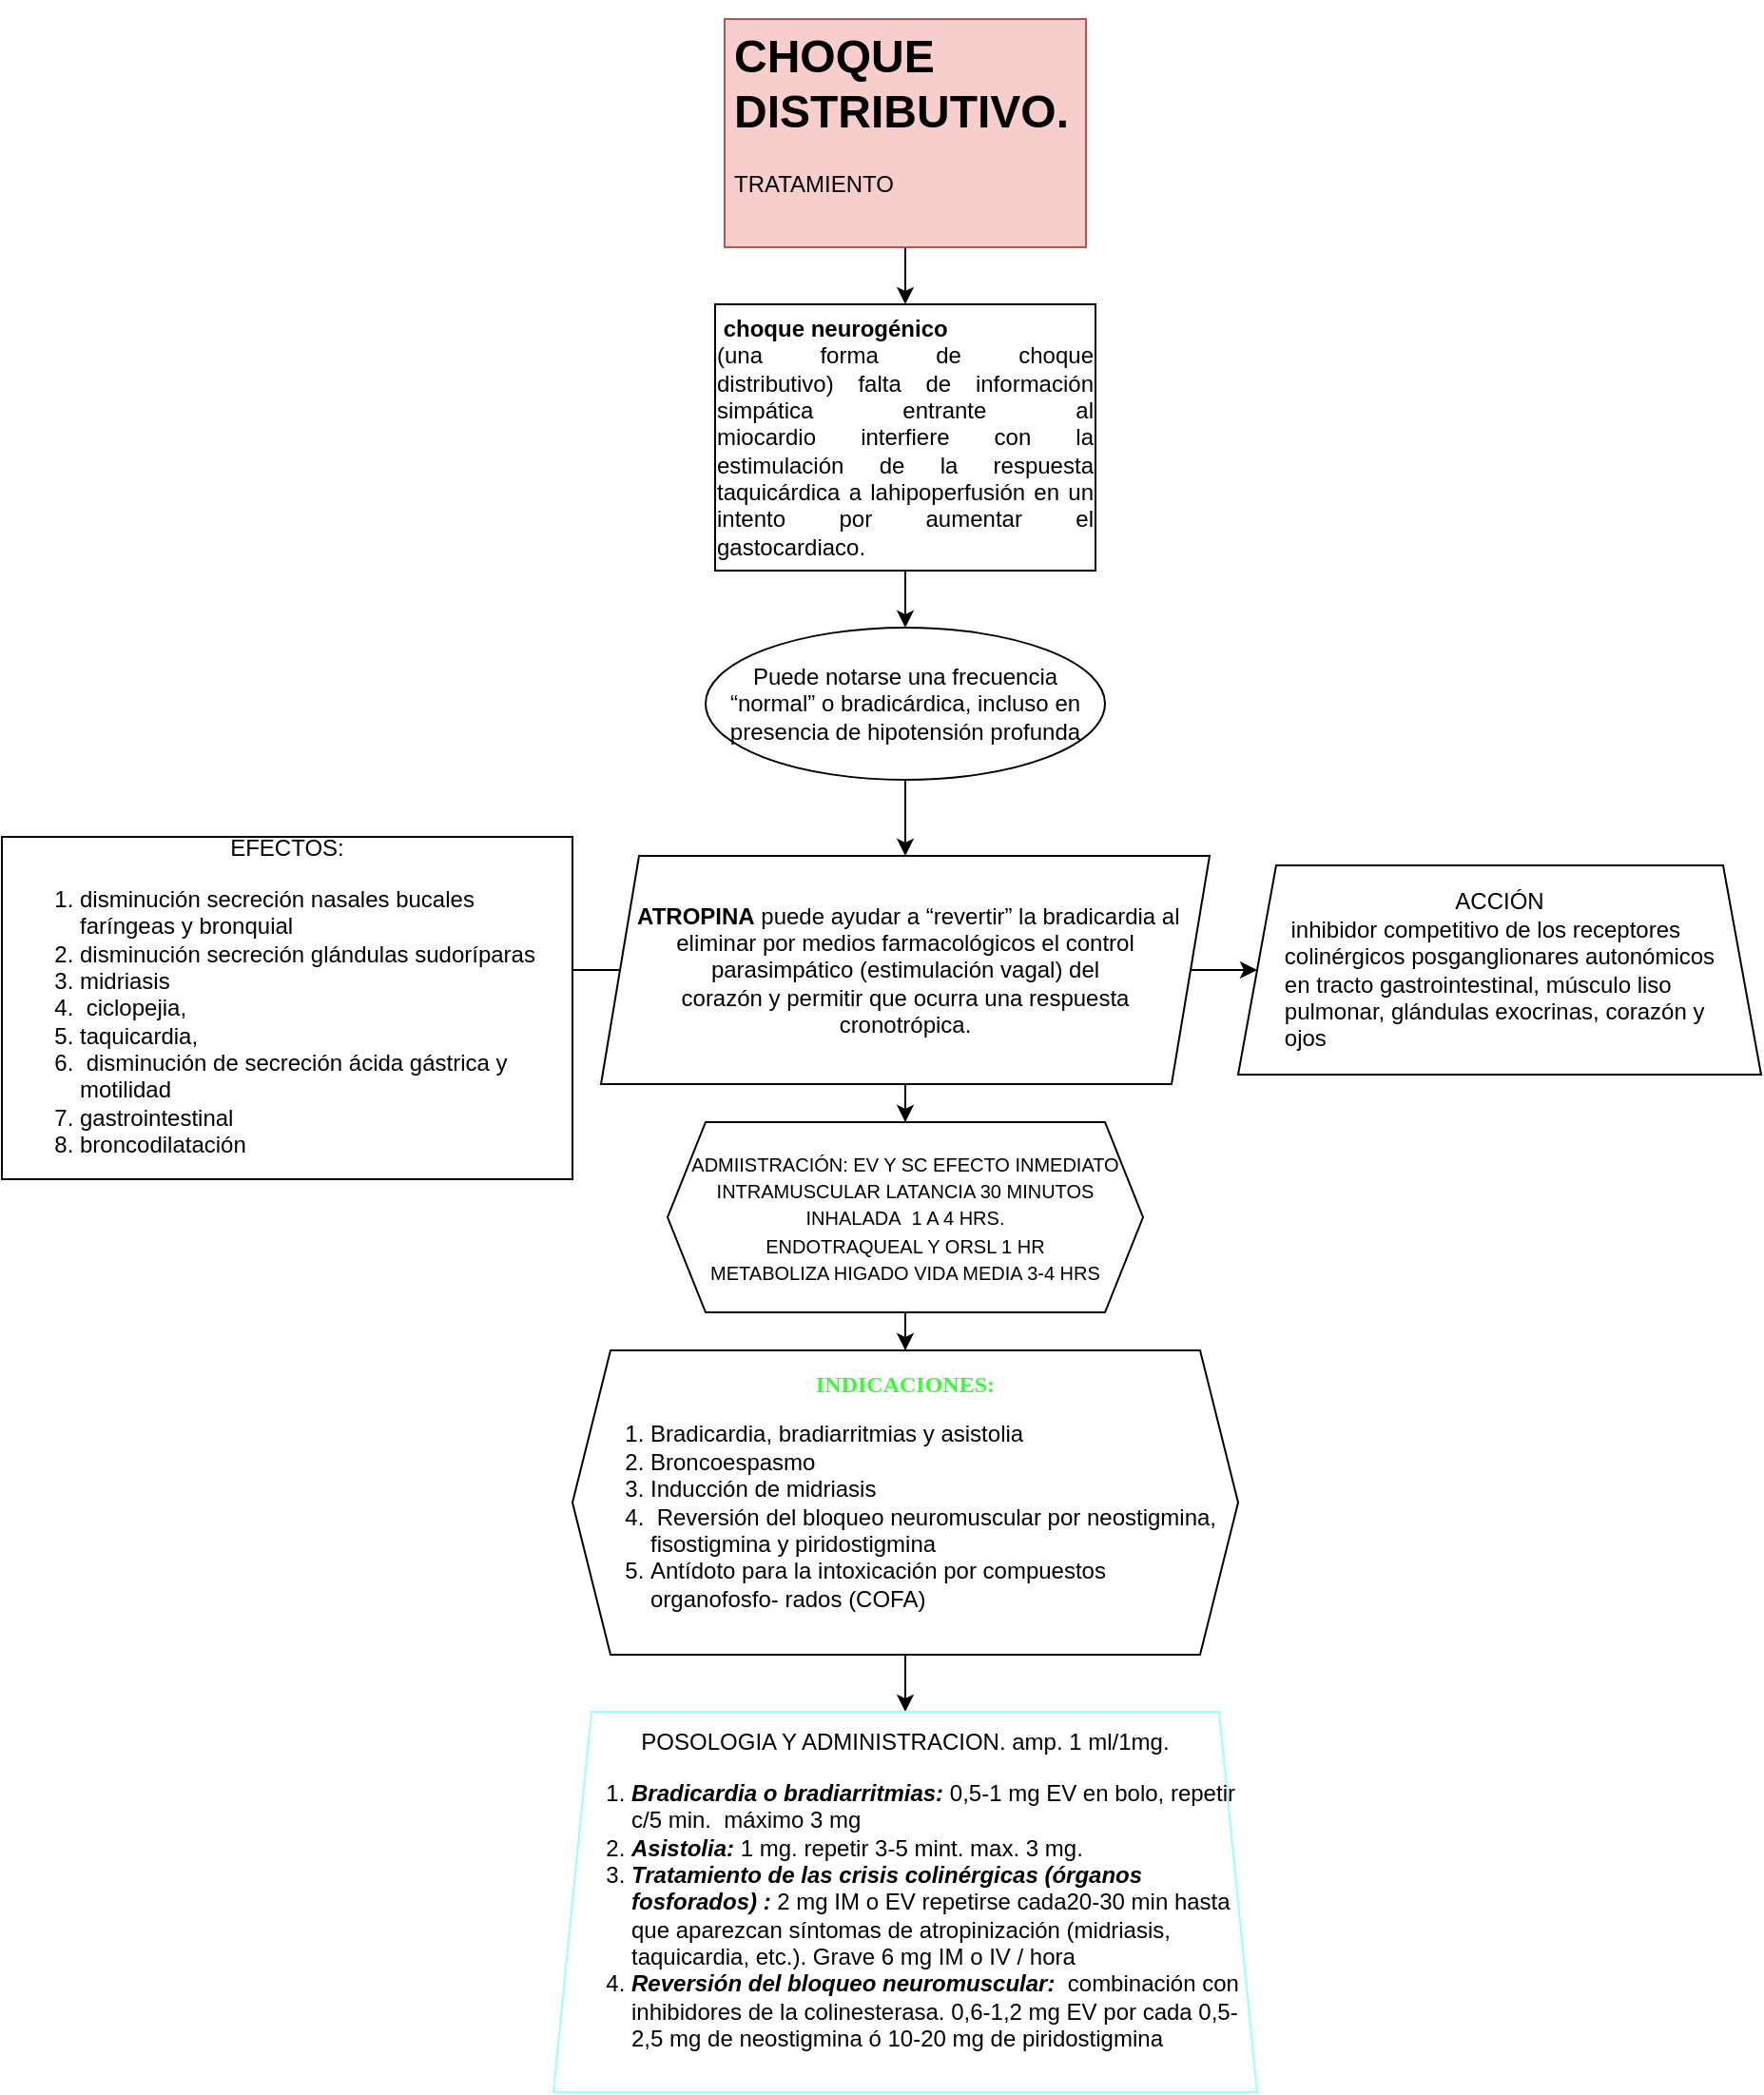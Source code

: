 <mxfile version="14.9.3" type="github">
  <diagram id="zSH6PqrhkxZ59juPt8eV" name="Page-1">
    <mxGraphModel dx="1695" dy="1633" grid="1" gridSize="10" guides="1" tooltips="1" connect="1" arrows="1" fold="1" page="1" pageScale="1" pageWidth="827" pageHeight="1169" math="0" shadow="0">
      <root>
        <mxCell id="0" />
        <mxCell id="1" parent="0" />
        <mxCell id="kWgAWrhs7YiOHanZE00N-3" value="" style="edgeStyle=orthogonalEdgeStyle;rounded=0;orthogonalLoop=1;jettySize=auto;html=1;" edge="1" parent="1" source="kWgAWrhs7YiOHanZE00N-1" target="kWgAWrhs7YiOHanZE00N-2">
          <mxGeometry relative="1" as="geometry" />
        </mxCell>
        <mxCell id="kWgAWrhs7YiOHanZE00N-1" value="&lt;h1&gt;CHOQUE DISTRIBUTIVO.&lt;/h1&gt;&lt;p&gt;TRATAMIENTO&lt;/p&gt;" style="text;html=1;strokeColor=#b85450;fillColor=#f8cecc;spacing=5;spacingTop=-20;whiteSpace=wrap;overflow=hidden;rounded=0;" vertex="1" parent="1">
          <mxGeometry x="310" y="-60" width="190" height="120" as="geometry" />
        </mxCell>
        <mxCell id="kWgAWrhs7YiOHanZE00N-7" value="" style="edgeStyle=orthogonalEdgeStyle;rounded=0;orthogonalLoop=1;jettySize=auto;html=1;" edge="1" parent="1" source="kWgAWrhs7YiOHanZE00N-2" target="kWgAWrhs7YiOHanZE00N-6">
          <mxGeometry relative="1" as="geometry" />
        </mxCell>
        <mxCell id="kWgAWrhs7YiOHanZE00N-2" value="&lt;div style=&quot;text-align: justify&quot;&gt;&lt;b&gt;&amp;nbsp;choque neurogénico&lt;/b&gt;&lt;span&gt;&amp;nbsp;&lt;/span&gt;&lt;/div&gt;&lt;div style=&quot;text-align: justify&quot;&gt;&lt;span&gt;(una forma de choque distributivo)&lt;/span&gt;&lt;span&gt;&amp;nbsp;falta de información simpática entrante al miocardio&amp;nbsp;&lt;/span&gt;&lt;span&gt;interfi&lt;/span&gt;&lt;span&gt;ere con la estimulación de la respuesta taquicárdica a la&lt;/span&gt;&lt;span&gt;hipoperfusión en un intento por aumentar el gasto&lt;/span&gt;&lt;span&gt;cardiaco.&lt;/span&gt;&lt;/div&gt;" style="whiteSpace=wrap;html=1;" vertex="1" parent="1">
          <mxGeometry x="305" y="90" width="200" height="140" as="geometry" />
        </mxCell>
        <mxCell id="kWgAWrhs7YiOHanZE00N-9" value="" style="edgeStyle=orthogonalEdgeStyle;rounded=0;orthogonalLoop=1;jettySize=auto;html=1;" edge="1" parent="1" source="kWgAWrhs7YiOHanZE00N-6" target="kWgAWrhs7YiOHanZE00N-8">
          <mxGeometry relative="1" as="geometry" />
        </mxCell>
        <mxCell id="kWgAWrhs7YiOHanZE00N-6" value="&lt;div&gt;Puede notarse una frecuencia&lt;/div&gt;&lt;div&gt;“normal” o bradicárdica, incluso en presencia de hipotensión profunda&lt;/div&gt;" style="ellipse;whiteSpace=wrap;html=1;" vertex="1" parent="1">
          <mxGeometry x="300" y="260" width="210" height="80" as="geometry" />
        </mxCell>
        <mxCell id="kWgAWrhs7YiOHanZE00N-11" value="" style="edgeStyle=orthogonalEdgeStyle;rounded=0;orthogonalLoop=1;jettySize=auto;html=1;" edge="1" parent="1" source="kWgAWrhs7YiOHanZE00N-8" target="kWgAWrhs7YiOHanZE00N-10">
          <mxGeometry relative="1" as="geometry" />
        </mxCell>
        <mxCell id="kWgAWrhs7YiOHanZE00N-14" value="" style="edgeStyle=orthogonalEdgeStyle;rounded=0;orthogonalLoop=1;jettySize=auto;html=1;" edge="1" parent="1" source="kWgAWrhs7YiOHanZE00N-8" target="kWgAWrhs7YiOHanZE00N-13">
          <mxGeometry relative="1" as="geometry" />
        </mxCell>
        <mxCell id="kWgAWrhs7YiOHanZE00N-16" value="" style="edgeStyle=orthogonalEdgeStyle;rounded=0;orthogonalLoop=1;jettySize=auto;html=1;" edge="1" parent="1" source="kWgAWrhs7YiOHanZE00N-8" target="kWgAWrhs7YiOHanZE00N-15">
          <mxGeometry relative="1" as="geometry" />
        </mxCell>
        <mxCell id="kWgAWrhs7YiOHanZE00N-8" value="&lt;div&gt;&amp;nbsp;&lt;b&gt;ATROPINA&amp;nbsp;&lt;/b&gt;puede ayudar a “revertir” la&amp;nbsp;&lt;span&gt;bradicardia al eliminar por medios farmacológicos el control parasimpático (estimulación&amp;nbsp;&lt;/span&gt;&lt;span&gt;vagal) del&lt;/span&gt;&lt;/div&gt;&lt;div&gt;corazón y permitir que&amp;nbsp;&lt;span&gt;ocurra una respuesta&lt;/span&gt;&lt;/div&gt;&lt;div&gt;cronotrópica.&lt;/div&gt;" style="shape=parallelogram;perimeter=parallelogramPerimeter;whiteSpace=wrap;html=1;fixedSize=1;" vertex="1" parent="1">
          <mxGeometry x="245" y="380" width="320" height="120" as="geometry" />
        </mxCell>
        <mxCell id="kWgAWrhs7YiOHanZE00N-10" value="&lt;div&gt;ACCIÓN&lt;/div&gt;&lt;div style=&quot;text-align: justify&quot;&gt;&amp;nbsp;inhibidor competitivo de los receptores&lt;/div&gt;&lt;div style=&quot;text-align: justify&quot;&gt;colinérgicos posganglionares autonómicos&lt;/div&gt;&lt;div style=&quot;text-align: justify&quot;&gt;en tracto&amp;nbsp;&lt;span&gt;gastrointestinal, músculo liso&lt;/span&gt;&lt;/div&gt;&lt;div style=&quot;text-align: justify&quot;&gt;pulmonar, glándulas exocrinas,&amp;nbsp;&lt;span&gt;corazón y&lt;/span&gt;&lt;/div&gt;&lt;div style=&quot;text-align: justify&quot;&gt;ojos&lt;/div&gt;" style="shape=trapezoid;perimeter=trapezoidPerimeter;whiteSpace=wrap;html=1;fixedSize=1;align=center;" vertex="1" parent="1">
          <mxGeometry x="580" y="385" width="275" height="110" as="geometry" />
        </mxCell>
        <mxCell id="kWgAWrhs7YiOHanZE00N-13" value="EFECTOS:&lt;br&gt;&lt;ol&gt;&lt;li style=&quot;text-align: left&quot;&gt;disminución secreción nasales bucales faríngeas y bronquial&lt;br&gt;&lt;/li&gt;&lt;li style=&quot;text-align: left&quot;&gt;disminución secreción glándulas sudoríparas&lt;/li&gt;&lt;li style=&quot;text-align: left&quot;&gt;&lt;span&gt;midriasis&lt;/span&gt;&lt;/li&gt;&lt;li style=&quot;text-align: left&quot;&gt;&lt;span&gt;&amp;nbsp;ciclopejia,&amp;nbsp;&lt;/span&gt;&lt;/li&gt;&lt;li style=&quot;text-align: left&quot;&gt;&lt;span&gt;taquicardia,&lt;/span&gt;&lt;/li&gt;&lt;li style=&quot;text-align: left&quot;&gt;&lt;span&gt;&amp;nbsp;disminución de secreción ácida gástrica y motilidad&lt;/span&gt;&lt;br&gt;&lt;/li&gt;&lt;li style=&quot;text-align: left&quot;&gt;gastrointestinal&lt;/li&gt;&lt;li style=&quot;text-align: left&quot;&gt;broncodilatación&lt;/li&gt;&lt;/ol&gt;" style="whiteSpace=wrap;html=1;" vertex="1" parent="1">
          <mxGeometry x="-70" y="370" width="300" height="180" as="geometry" />
        </mxCell>
        <mxCell id="kWgAWrhs7YiOHanZE00N-18" value="" style="edgeStyle=orthogonalEdgeStyle;rounded=0;orthogonalLoop=1;jettySize=auto;html=1;" edge="1" parent="1" source="kWgAWrhs7YiOHanZE00N-15" target="kWgAWrhs7YiOHanZE00N-17">
          <mxGeometry relative="1" as="geometry" />
        </mxCell>
        <mxCell id="kWgAWrhs7YiOHanZE00N-15" value="&lt;font style=&quot;font-size: 10px&quot;&gt;ADMIISTRACIÓN: EV Y SC EFECTO INMEDIATO&lt;br&gt;INTRAMUSCULAR LATANCIA 30 MINUTOS&lt;br&gt;INHALADA&amp;nbsp; 1 A 4 HRS.&lt;br&gt;ENDOTRAQUEAL Y ORSL 1 HR&lt;br&gt;METABOLIZA HIGADO VIDA MEDIA 3-4 HRS&lt;br&gt;&lt;/font&gt;" style="shape=hexagon;perimeter=hexagonPerimeter2;whiteSpace=wrap;html=1;fixedSize=1;align=center;" vertex="1" parent="1">
          <mxGeometry x="280" y="520" width="250" height="100" as="geometry" />
        </mxCell>
        <mxCell id="kWgAWrhs7YiOHanZE00N-20" value="" style="edgeStyle=orthogonalEdgeStyle;rounded=0;orthogonalLoop=1;jettySize=auto;html=1;" edge="1" parent="1" source="kWgAWrhs7YiOHanZE00N-17" target="kWgAWrhs7YiOHanZE00N-19">
          <mxGeometry relative="1" as="geometry" />
        </mxCell>
        <mxCell id="kWgAWrhs7YiOHanZE00N-17" value="&lt;b&gt;&lt;font face=&quot;Comic Sans MS&quot; color=&quot;#33ff33&quot;&gt;INDICACIONES:&lt;/font&gt;&lt;/b&gt;&lt;br&gt;&lt;div&gt;&lt;ol&gt;&lt;li style=&quot;text-align: left&quot;&gt;Bradicardia, bradiarritmias y asistolia&lt;/li&gt;&lt;li style=&quot;text-align: left&quot;&gt;Broncoespasmo&lt;/li&gt;&lt;li style=&quot;text-align: left&quot;&gt;Inducción de midriasis&lt;/li&gt;&lt;li style=&quot;text-align: left&quot;&gt;&amp;nbsp;Reversión del bloqueo neuromuscular por neostigmina, fisostigmina y piridostigmina&lt;/li&gt;&lt;li style=&quot;text-align: left&quot;&gt;Antídoto para la intoxicación por compuestos organofosfo- rados (COFA)&lt;/li&gt;&lt;/ol&gt;&lt;/div&gt;" style="shape=hexagon;perimeter=hexagonPerimeter2;whiteSpace=wrap;html=1;fixedSize=1;align=center;" vertex="1" parent="1">
          <mxGeometry x="230" y="640" width="350" height="160" as="geometry" />
        </mxCell>
        <mxCell id="kWgAWrhs7YiOHanZE00N-19" value="POSOLOGIA Y ADMINISTRACION. amp. 1 ml/1mg.&lt;br&gt;&lt;div&gt;&lt;ol&gt;&lt;li style=&quot;text-align: left&quot;&gt;&lt;i&gt;&lt;b&gt;Bradicardia o bradiarritmias:&lt;/b&gt;&lt;/i&gt;&amp;nbsp;0,5-1 mg EV en bolo, repetir c/5 min.&amp;nbsp; máximo 3 mg&lt;/li&gt;&lt;li style=&quot;text-align: left&quot;&gt;&lt;i&gt;&lt;b&gt;Asistolia:&lt;/b&gt;&lt;/i&gt; 1 mg. repetir 3-5 mint. max. 3 mg.&lt;br&gt;&lt;/li&gt;&lt;li style=&quot;text-align: left&quot;&gt;&lt;b&gt;&lt;i&gt;Tratamiento de las crisis colinérgicas (órganos fosforados) :&amp;nbsp;&lt;/i&gt;&lt;/b&gt;&lt;span&gt;2 mg IM o EV repetirse cada&lt;/span&gt;20-30 min hasta que aparezcan síntomas de atropinización (midriasis, taquicardia, etc.). Grave 6 mg IM o IV / hora&lt;/li&gt;&lt;li style=&quot;text-align: left&quot;&gt;&lt;b style=&quot;font-style: italic&quot;&gt;Reversión del bloqueo neuromuscular:&amp;nbsp;&amp;nbsp;&lt;/b&gt;combinación con inhibidores de la colinesterasa. 0,6-1,2 mg EV por cada 0,5-2,5 mg de neostigmina ó 10-20 mg de piridostigmina&lt;/li&gt;&lt;/ol&gt;&lt;/div&gt;" style="shape=trapezoid;perimeter=trapezoidPerimeter;whiteSpace=wrap;html=1;fixedSize=1;strokeColor=#99FFFF;" vertex="1" parent="1">
          <mxGeometry x="220" y="830" width="370" height="200" as="geometry" />
        </mxCell>
      </root>
    </mxGraphModel>
  </diagram>
</mxfile>
